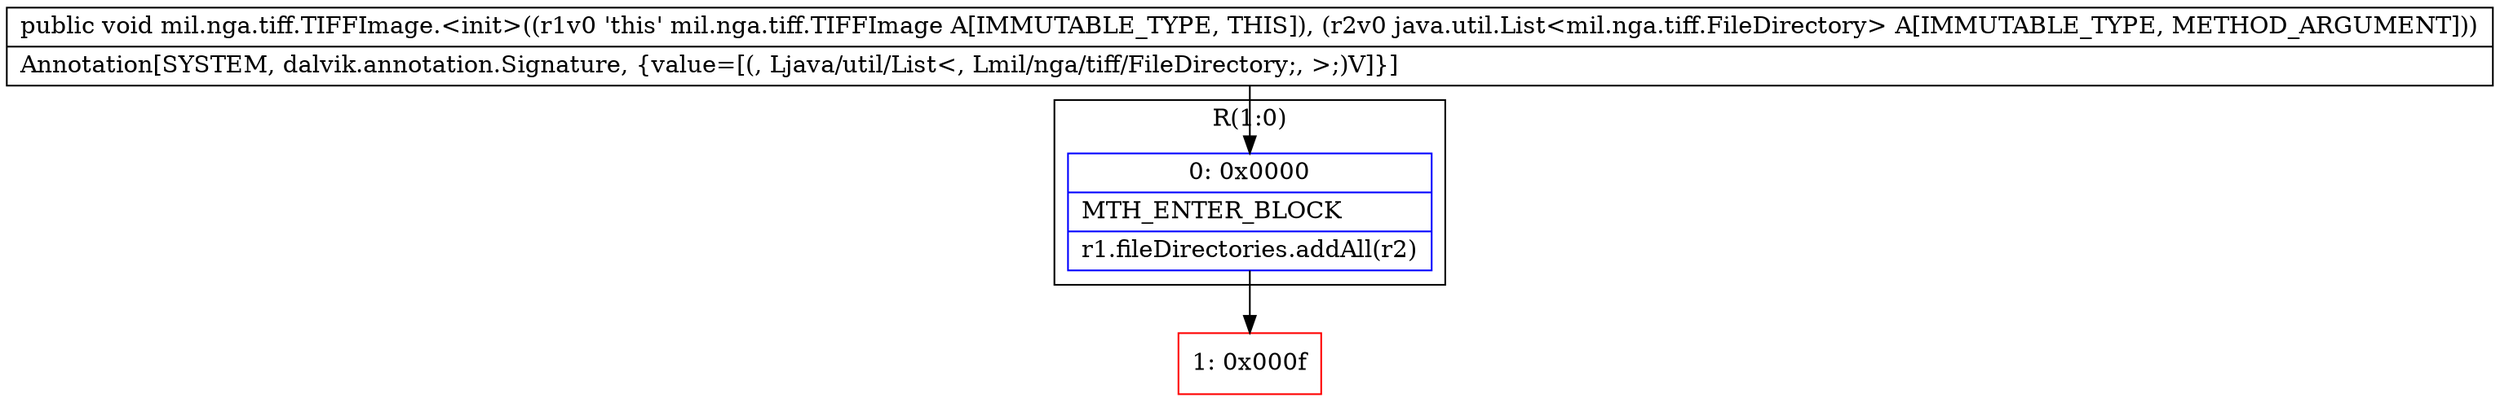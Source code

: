 digraph "CFG formil.nga.tiff.TIFFImage.\<init\>(Ljava\/util\/List;)V" {
subgraph cluster_Region_630217513 {
label = "R(1:0)";
node [shape=record,color=blue];
Node_0 [shape=record,label="{0\:\ 0x0000|MTH_ENTER_BLOCK\l|r1.fileDirectories.addAll(r2)\l}"];
}
Node_1 [shape=record,color=red,label="{1\:\ 0x000f}"];
MethodNode[shape=record,label="{public void mil.nga.tiff.TIFFImage.\<init\>((r1v0 'this' mil.nga.tiff.TIFFImage A[IMMUTABLE_TYPE, THIS]), (r2v0 java.util.List\<mil.nga.tiff.FileDirectory\> A[IMMUTABLE_TYPE, METHOD_ARGUMENT]))  | Annotation[SYSTEM, dalvik.annotation.Signature, \{value=[(, Ljava\/util\/List\<, Lmil\/nga\/tiff\/FileDirectory;, \>;)V]\}]\l}"];
MethodNode -> Node_0;
Node_0 -> Node_1;
}

